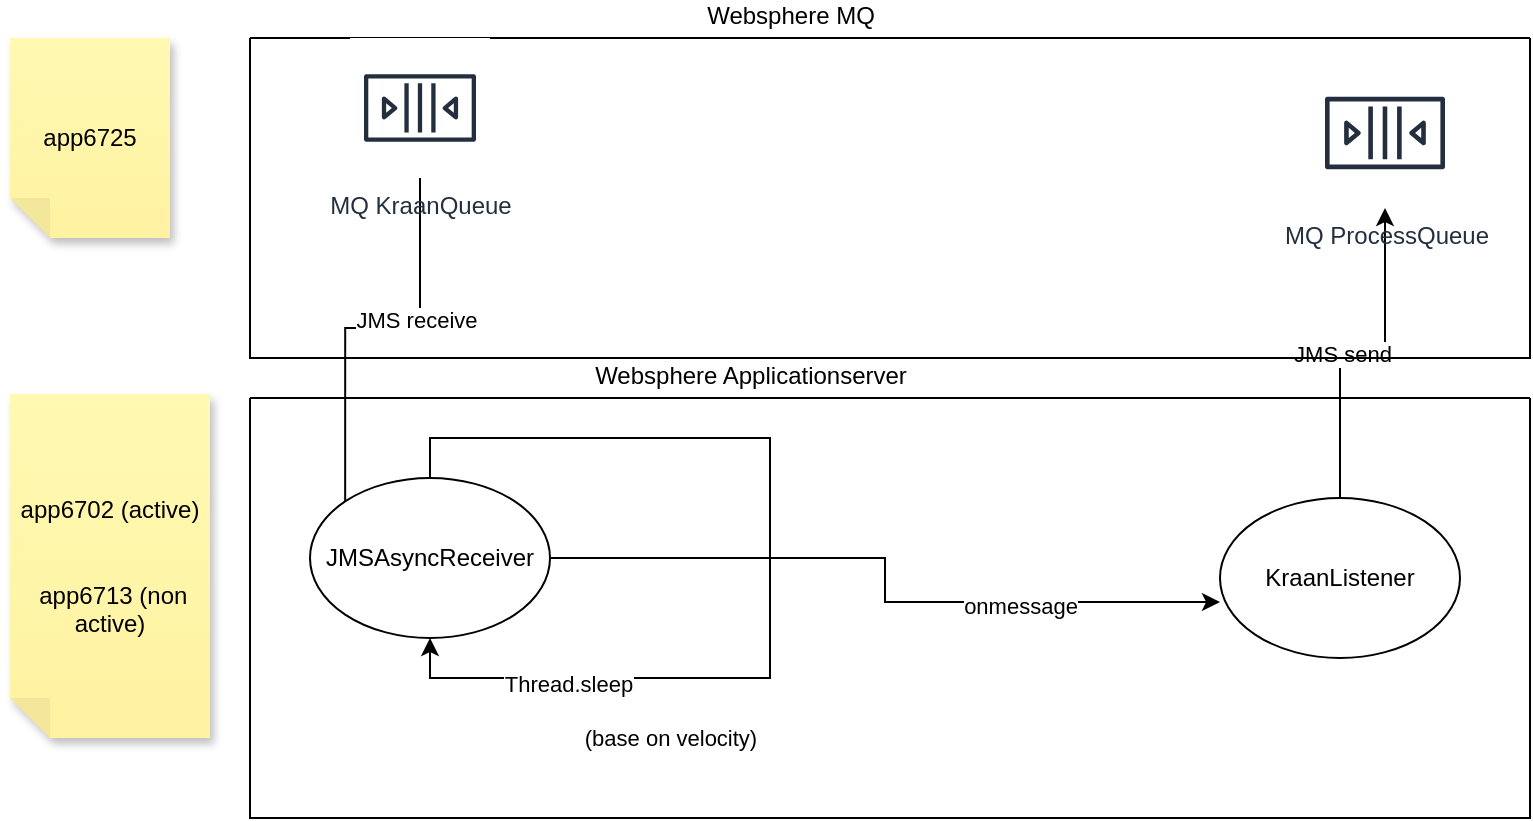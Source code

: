 <mxfile version="21.6.6" type="github">
  <diagram name="Pagina-1" id="5yQQ3NLz3W_VijVYytez">
    <mxGraphModel dx="1434" dy="878" grid="1" gridSize="10" guides="1" tooltips="1" connect="1" arrows="1" fold="1" page="1" pageScale="1" pageWidth="827" pageHeight="1169" math="0" shadow="0">
      <root>
        <mxCell id="0" />
        <mxCell id="1" parent="0" />
        <mxCell id="7rA2PCVyj5S06RM3kOD1-5" style="edgeStyle=orthogonalEdgeStyle;rounded=0;orthogonalLoop=1;jettySize=auto;html=1;entryX=0;entryY=1;entryDx=0;entryDy=0;" parent="1" source="7rA2PCVyj5S06RM3kOD1-1" target="7rA2PCVyj5S06RM3kOD1-3" edge="1">
          <mxGeometry relative="1" as="geometry" />
        </mxCell>
        <mxCell id="7rA2PCVyj5S06RM3kOD1-8" value="JMS receive" style="edgeLabel;html=1;align=center;verticalAlign=middle;resizable=0;points=[];" parent="7rA2PCVyj5S06RM3kOD1-5" vertex="1" connectable="0">
          <mxGeometry x="-0.397" y="-4" relative="1" as="geometry">
            <mxPoint as="offset" />
          </mxGeometry>
        </mxCell>
        <mxCell id="7rA2PCVyj5S06RM3kOD1-6" style="edgeStyle=orthogonalEdgeStyle;rounded=0;orthogonalLoop=1;jettySize=auto;html=1;entryX=0;entryY=0.65;entryDx=0;entryDy=0;entryPerimeter=0;" parent="1" source="7rA2PCVyj5S06RM3kOD1-3" target="7rA2PCVyj5S06RM3kOD1-4" edge="1">
          <mxGeometry relative="1" as="geometry" />
        </mxCell>
        <mxCell id="7rA2PCVyj5S06RM3kOD1-9" value="onmessage" style="edgeLabel;html=1;align=center;verticalAlign=middle;resizable=0;points=[];" parent="7rA2PCVyj5S06RM3kOD1-6" vertex="1" connectable="0">
          <mxGeometry x="0.439" y="-2" relative="1" as="geometry">
            <mxPoint as="offset" />
          </mxGeometry>
        </mxCell>
        <mxCell id="7rA2PCVyj5S06RM3kOD1-3" value="JMSAsyncReceiver" style="ellipse;whiteSpace=wrap;html=1;" parent="1" vertex="1">
          <mxGeometry x="190" y="470" width="120" height="80" as="geometry" />
        </mxCell>
        <mxCell id="7rA2PCVyj5S06RM3kOD1-7" style="edgeStyle=orthogonalEdgeStyle;rounded=0;orthogonalLoop=1;jettySize=auto;html=1;" parent="1" source="7rA2PCVyj5S06RM3kOD1-4" target="7rA2PCVyj5S06RM3kOD1-2" edge="1">
          <mxGeometry relative="1" as="geometry" />
        </mxCell>
        <mxCell id="7rA2PCVyj5S06RM3kOD1-12" value="JMS send" style="edgeLabel;html=1;align=center;verticalAlign=middle;resizable=0;points=[];" parent="7rA2PCVyj5S06RM3kOD1-7" vertex="1" connectable="0">
          <mxGeometry x="-0.14" y="-1" relative="1" as="geometry">
            <mxPoint as="offset" />
          </mxGeometry>
        </mxCell>
        <mxCell id="7rA2PCVyj5S06RM3kOD1-13" style="edgeStyle=orthogonalEdgeStyle;rounded=0;orthogonalLoop=1;jettySize=auto;html=1;entryX=0.5;entryY=1;entryDx=0;entryDy=0;" parent="1" source="7rA2PCVyj5S06RM3kOD1-3" target="7rA2PCVyj5S06RM3kOD1-3" edge="1">
          <mxGeometry relative="1" as="geometry">
            <Array as="points">
              <mxPoint x="250" y="450" />
              <mxPoint x="420" y="450" />
              <mxPoint x="420" y="570" />
              <mxPoint x="250" y="570" />
            </Array>
          </mxGeometry>
        </mxCell>
        <mxCell id="7rA2PCVyj5S06RM3kOD1-14" value="Thread.sleep" style="edgeLabel;html=1;align=center;verticalAlign=middle;resizable=0;points=[];" parent="7rA2PCVyj5S06RM3kOD1-13" vertex="1" connectable="0">
          <mxGeometry x="0.644" y="3" relative="1" as="geometry">
            <mxPoint as="offset" />
          </mxGeometry>
        </mxCell>
        <mxCell id="7rA2PCVyj5S06RM3kOD1-26" value="(base on velocity)" style="edgeLabel;html=1;align=center;verticalAlign=middle;resizable=0;points=[];" parent="7rA2PCVyj5S06RM3kOD1-13" vertex="1" connectable="0">
          <mxGeometry x="0.425" y="6" relative="1" as="geometry">
            <mxPoint x="-4" y="24" as="offset" />
          </mxGeometry>
        </mxCell>
        <mxCell id="7rA2PCVyj5S06RM3kOD1-15" value="" style="swimlane;startSize=0;" parent="1" vertex="1">
          <mxGeometry x="160" y="430" width="640" height="210" as="geometry" />
        </mxCell>
        <mxCell id="7rA2PCVyj5S06RM3kOD1-4" value="KraanListener" style="ellipse;whiteSpace=wrap;html=1;" parent="7rA2PCVyj5S06RM3kOD1-15" vertex="1">
          <mxGeometry x="485" y="50" width="120" height="80" as="geometry" />
        </mxCell>
        <mxCell id="7rA2PCVyj5S06RM3kOD1-19" value="" style="swimlane;startSize=0;labelPosition=center;verticalLabelPosition=top;align=center;verticalAlign=bottom;" parent="1" vertex="1">
          <mxGeometry x="160" y="250" width="640" height="160" as="geometry" />
        </mxCell>
        <mxCell id="7rA2PCVyj5S06RM3kOD1-2" value="MQ ProcessQueue" style="sketch=0;outlineConnect=0;fontColor=#232F3E;gradientColor=none;strokeColor=#232F3E;fillColor=#ffffff;dashed=0;verticalLabelPosition=bottom;verticalAlign=top;align=center;html=1;fontSize=12;fontStyle=0;aspect=fixed;shape=mxgraph.aws4.resourceIcon;resIcon=mxgraph.aws4.queue;" parent="7rA2PCVyj5S06RM3kOD1-19" vertex="1">
          <mxGeometry x="530" y="10" width="75" height="75" as="geometry" />
        </mxCell>
        <mxCell id="7rA2PCVyj5S06RM3kOD1-1" value="MQ KraanQueue" style="sketch=0;outlineConnect=0;fontColor=#232F3E;gradientColor=none;strokeColor=#232F3E;fillColor=#ffffff;dashed=0;verticalLabelPosition=bottom;verticalAlign=top;align=center;html=1;fontSize=12;fontStyle=0;aspect=fixed;shape=mxgraph.aws4.resourceIcon;resIcon=mxgraph.aws4.queue;" parent="7rA2PCVyj5S06RM3kOD1-19" vertex="1">
          <mxGeometry x="50" width="70" height="70" as="geometry" />
        </mxCell>
        <mxCell id="7rA2PCVyj5S06RM3kOD1-22" value="Websphere MQ" style="text;html=1;align=center;verticalAlign=bottom;resizable=0;points=[];autosize=1;strokeColor=none;fillColor=none;labelPosition=center;verticalLabelPosition=top;" parent="1" vertex="1">
          <mxGeometry x="375" y="248" width="110" height="30" as="geometry" />
        </mxCell>
        <mxCell id="7rA2PCVyj5S06RM3kOD1-23" value="Websphere Applicationserver&lt;br&gt;" style="text;html=1;align=center;verticalAlign=bottom;resizable=0;points=[];autosize=1;strokeColor=none;fillColor=none;labelPosition=center;verticalLabelPosition=top;" parent="1" vertex="1">
          <mxGeometry x="320" y="428" width="180" height="30" as="geometry" />
        </mxCell>
        <mxCell id="7rA2PCVyj5S06RM3kOD1-24" value="app6725" style="shape=note;whiteSpace=wrap;html=1;backgroundOutline=1;fontColor=#000000;darkOpacity=0.05;fillColor=#FFF9B2;strokeColor=none;fillStyle=solid;direction=west;gradientDirection=north;gradientColor=#FFF2A1;shadow=1;size=20;pointerEvents=1;" parent="1" vertex="1">
          <mxGeometry x="40" y="250" width="80" height="100" as="geometry" />
        </mxCell>
        <mxCell id="7rA2PCVyj5S06RM3kOD1-25" value="app6702 (active)&lt;br&gt;&lt;br&gt;&lt;br&gt;&amp;nbsp;app6713 (non active)" style="shape=note;whiteSpace=wrap;html=1;backgroundOutline=1;fontColor=#000000;darkOpacity=0.05;fillColor=#FFF9B2;strokeColor=none;fillStyle=solid;direction=west;gradientDirection=north;gradientColor=#FFF2A1;shadow=1;size=20;pointerEvents=1;" parent="1" vertex="1">
          <mxGeometry x="40" y="428" width="100" height="172" as="geometry" />
        </mxCell>
      </root>
    </mxGraphModel>
  </diagram>
</mxfile>
